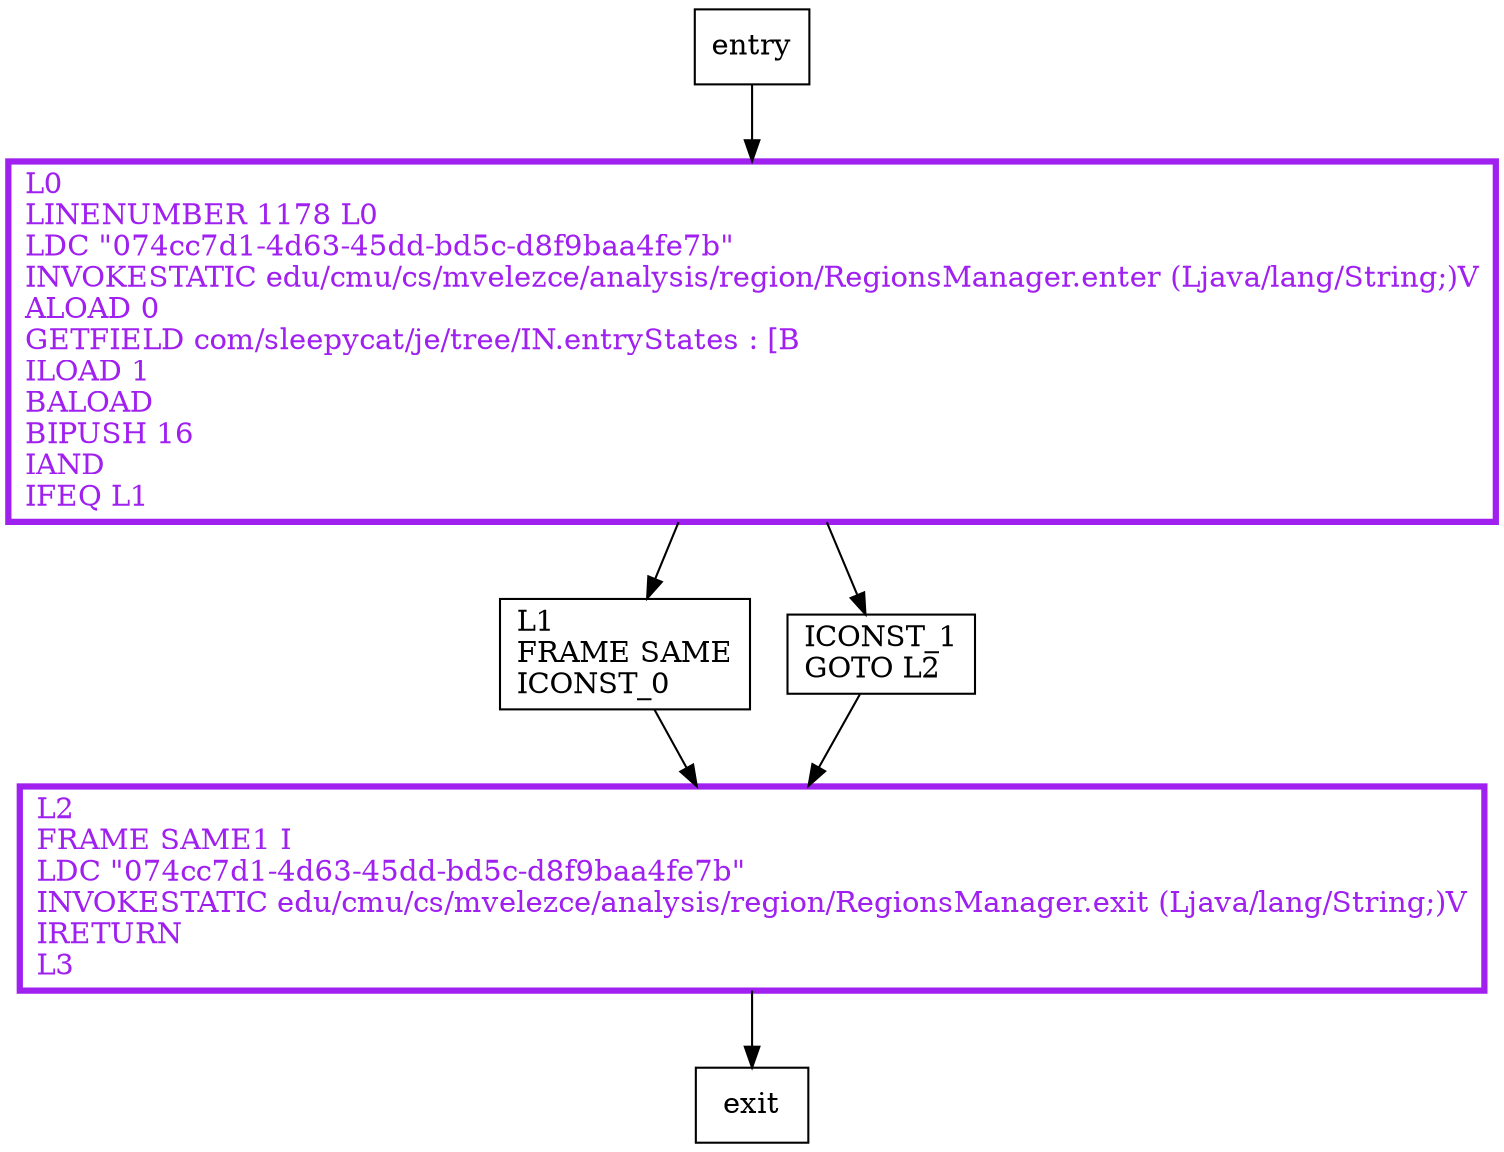 digraph isEmbeddedLN {
node [shape=record];
639507129 [label="L1\lFRAME SAME\lICONST_0\l"];
1042050702 [label="L0\lLINENUMBER 1178 L0\lLDC \"074cc7d1-4d63-45dd-bd5c-d8f9baa4fe7b\"\lINVOKESTATIC edu/cmu/cs/mvelezce/analysis/region/RegionsManager.enter (Ljava/lang/String;)V\lALOAD 0\lGETFIELD com/sleepycat/je/tree/IN.entryStates : [B\lILOAD 1\lBALOAD\lBIPUSH 16\lIAND\lIFEQ L1\l"];
1701111558 [label="L2\lFRAME SAME1 I\lLDC \"074cc7d1-4d63-45dd-bd5c-d8f9baa4fe7b\"\lINVOKESTATIC edu/cmu/cs/mvelezce/analysis/region/RegionsManager.exit (Ljava/lang/String;)V\lIRETURN\lL3\l"];
2117858471 [label="ICONST_1\lGOTO L2\l"];
entry;
exit;
entry -> 1042050702;
639507129 -> 1701111558;
1042050702 -> 639507129;
1042050702 -> 2117858471;
1701111558 -> exit;
2117858471 -> 1701111558;
1042050702[fontcolor="purple", penwidth=3, color="purple"];
1701111558[fontcolor="purple", penwidth=3, color="purple"];
}
